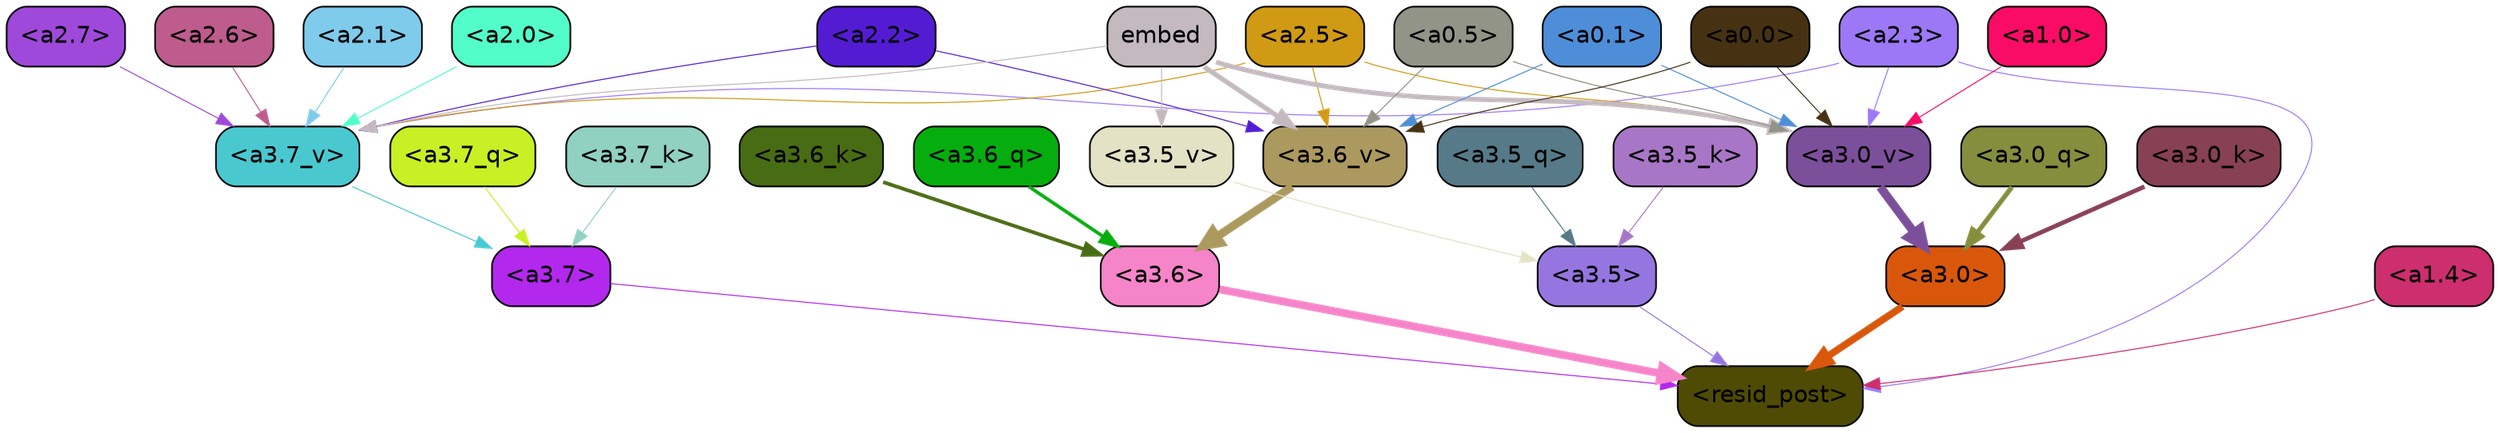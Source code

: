strict digraph "" {
	graph [bgcolor=transparent,
		layout=dot,
		overlap=false,
		splines=true
	];
	"<a3.7>"	[color=black,
		fillcolor="#b328ed",
		fontname=Helvetica,
		shape=box,
		style="filled, rounded"];
	"<resid_post>"	[color=black,
		fillcolor="#4f4b05",
		fontname=Helvetica,
		shape=box,
		style="filled, rounded"];
	"<a3.7>" -> "<resid_post>"	[color="#b328ed",
		penwidth=0.6];
	"<a3.6>"	[color=black,
		fillcolor="#f684c9",
		fontname=Helvetica,
		shape=box,
		style="filled, rounded"];
	"<a3.6>" -> "<resid_post>"	[color="#f684c9",
		penwidth=4.6696330308914185];
	"<a3.5>"	[color=black,
		fillcolor="#9576e1",
		fontname=Helvetica,
		shape=box,
		style="filled, rounded"];
	"<a3.5>" -> "<resid_post>"	[color="#9576e1",
		penwidth=0.6];
	"<a3.0>"	[color=black,
		fillcolor="#d9570b",
		fontname=Helvetica,
		shape=box,
		style="filled, rounded"];
	"<a3.0>" -> "<resid_post>"	[color="#d9570b",
		penwidth=4.282557368278503];
	"<a2.3>"	[color=black,
		fillcolor="#9d78f6",
		fontname=Helvetica,
		shape=box,
		style="filled, rounded"];
	"<a2.3>" -> "<resid_post>"	[color="#9d78f6",
		penwidth=0.6];
	"<a3.7_v>"	[color=black,
		fillcolor="#4ac8d0",
		fontname=Helvetica,
		shape=box,
		style="filled, rounded"];
	"<a2.3>" -> "<a3.7_v>"	[color="#9d78f6",
		penwidth=0.6];
	"<a3.0_v>"	[color=black,
		fillcolor="#7c4f9b",
		fontname=Helvetica,
		shape=box,
		style="filled, rounded"];
	"<a2.3>" -> "<a3.0_v>"	[color="#9d78f6",
		penwidth=0.6];
	"<a1.4>"	[color=black,
		fillcolor="#cd2e6e",
		fontname=Helvetica,
		shape=box,
		style="filled, rounded"];
	"<a1.4>" -> "<resid_post>"	[color="#cd2e6e",
		penwidth=0.6];
	"<a3.7_q>"	[color=black,
		fillcolor="#c8f025",
		fontname=Helvetica,
		shape=box,
		style="filled, rounded"];
	"<a3.7_q>" -> "<a3.7>"	[color="#c8f025",
		penwidth=0.6];
	"<a3.6_q>"	[color=black,
		fillcolor="#06ad0e",
		fontname=Helvetica,
		shape=box,
		style="filled, rounded"];
	"<a3.6_q>" -> "<a3.6>"	[color="#06ad0e",
		penwidth=2.03758105635643];
	"<a3.5_q>"	[color=black,
		fillcolor="#567a88",
		fontname=Helvetica,
		shape=box,
		style="filled, rounded"];
	"<a3.5_q>" -> "<a3.5>"	[color="#567a88",
		penwidth=0.6];
	"<a3.0_q>"	[color=black,
		fillcolor="#848e3d",
		fontname=Helvetica,
		shape=box,
		style="filled, rounded"];
	"<a3.0_q>" -> "<a3.0>"	[color="#848e3d",
		penwidth=2.8638100624084473];
	"<a3.7_k>"	[color=black,
		fillcolor="#90d1c2",
		fontname=Helvetica,
		shape=box,
		style="filled, rounded"];
	"<a3.7_k>" -> "<a3.7>"	[color="#90d1c2",
		penwidth=0.6];
	"<a3.6_k>"	[color=black,
		fillcolor="#486c13",
		fontname=Helvetica,
		shape=box,
		style="filled, rounded"];
	"<a3.6_k>" -> "<a3.6>"	[color="#486c13",
		penwidth=2.174198240041733];
	"<a3.5_k>"	[color=black,
		fillcolor="#a876c6",
		fontname=Helvetica,
		shape=box,
		style="filled, rounded"];
	"<a3.5_k>" -> "<a3.5>"	[color="#a876c6",
		penwidth=0.6];
	"<a3.0_k>"	[color=black,
		fillcolor="#884055",
		fontname=Helvetica,
		shape=box,
		style="filled, rounded"];
	"<a3.0_k>" -> "<a3.0>"	[color="#884055",
		penwidth=2.6274144649505615];
	"<a3.7_v>" -> "<a3.7>"	[color="#4ac8d0",
		penwidth=0.6];
	"<a3.6_v>"	[color=black,
		fillcolor="#ac995f",
		fontname=Helvetica,
		shape=box,
		style="filled, rounded"];
	"<a3.6_v>" -> "<a3.6>"	[color="#ac995f",
		penwidth=5.002329230308533];
	"<a3.5_v>"	[color=black,
		fillcolor="#e4e2c5",
		fontname=Helvetica,
		shape=box,
		style="filled, rounded"];
	"<a3.5_v>" -> "<a3.5>"	[color="#e4e2c5",
		penwidth=0.6];
	"<a3.0_v>" -> "<a3.0>"	[color="#7c4f9b",
		penwidth=5.188832879066467];
	"<a2.7>"	[color=black,
		fillcolor="#9e49da",
		fontname=Helvetica,
		shape=box,
		style="filled, rounded"];
	"<a2.7>" -> "<a3.7_v>"	[color="#9e49da",
		penwidth=0.6];
	"<a2.6>"	[color=black,
		fillcolor="#bd5c8d",
		fontname=Helvetica,
		shape=box,
		style="filled, rounded"];
	"<a2.6>" -> "<a3.7_v>"	[color="#bd5c8d",
		penwidth=0.6];
	"<a2.5>"	[color=black,
		fillcolor="#d09a14",
		fontname=Helvetica,
		shape=box,
		style="filled, rounded"];
	"<a2.5>" -> "<a3.7_v>"	[color="#d09a14",
		penwidth=0.6];
	"<a2.5>" -> "<a3.6_v>"	[color="#d09a14",
		penwidth=0.6];
	"<a2.5>" -> "<a3.0_v>"	[color="#d09a14",
		penwidth=0.6];
	"<a2.2>"	[color=black,
		fillcolor="#531cd3",
		fontname=Helvetica,
		shape=box,
		style="filled, rounded"];
	"<a2.2>" -> "<a3.7_v>"	[color="#531cd3",
		penwidth=0.6];
	"<a2.2>" -> "<a3.6_v>"	[color="#531cd3",
		penwidth=0.6];
	"<a2.1>"	[color=black,
		fillcolor="#7fcbec",
		fontname=Helvetica,
		shape=box,
		style="filled, rounded"];
	"<a2.1>" -> "<a3.7_v>"	[color="#7fcbec",
		penwidth=0.6];
	"<a2.0>"	[color=black,
		fillcolor="#52fdc9",
		fontname=Helvetica,
		shape=box,
		style="filled, rounded"];
	"<a2.0>" -> "<a3.7_v>"	[color="#52fdc9",
		penwidth=0.6];
	embed	[color=black,
		fillcolor="#c3b9bf",
		fontname=Helvetica,
		shape=box,
		style="filled, rounded"];
	embed -> "<a3.7_v>"	[color="#c3b9bf",
		penwidth=0.6];
	embed -> "<a3.6_v>"	[color="#c3b9bf",
		penwidth=2.9588699340820312];
	embed -> "<a3.5_v>"	[color="#c3b9bf",
		penwidth=0.6];
	embed -> "<a3.0_v>"	[color="#c3b9bf",
		penwidth=2.8686431646347046];
	"<a0.5>"	[color=black,
		fillcolor="#929488",
		fontname=Helvetica,
		shape=box,
		style="filled, rounded"];
	"<a0.5>" -> "<a3.6_v>"	[color="#929488",
		penwidth=0.6];
	"<a0.5>" -> "<a3.0_v>"	[color="#929488",
		penwidth=0.6421224474906921];
	"<a0.1>"	[color=black,
		fillcolor="#4e8ed9",
		fontname=Helvetica,
		shape=box,
		style="filled, rounded"];
	"<a0.1>" -> "<a3.6_v>"	[color="#4e8ed9",
		penwidth=0.6];
	"<a0.1>" -> "<a3.0_v>"	[color="#4e8ed9",
		penwidth=0.6];
	"<a0.0>"	[color=black,
		fillcolor="#463213",
		fontname=Helvetica,
		shape=box,
		style="filled, rounded"];
	"<a0.0>" -> "<a3.6_v>"	[color="#463213",
		penwidth=0.6];
	"<a0.0>" -> "<a3.0_v>"	[color="#463213",
		penwidth=0.6];
	"<a1.0>"	[color=black,
		fillcolor="#f90c66",
		fontname=Helvetica,
		shape=box,
		style="filled, rounded"];
	"<a1.0>" -> "<a3.0_v>"	[color="#f90c66",
		penwidth=0.6];
}
